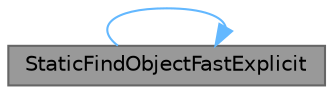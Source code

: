 digraph "StaticFindObjectFastExplicit"
{
 // INTERACTIVE_SVG=YES
 // LATEX_PDF_SIZE
  bgcolor="transparent";
  edge [fontname=Helvetica,fontsize=10,labelfontname=Helvetica,labelfontsize=10];
  node [fontname=Helvetica,fontsize=10,shape=box,height=0.2,width=0.4];
  rankdir="LR";
  Node1 [id="Node000001",label="StaticFindObjectFastExplicit",height=0.2,width=0.4,color="gray40", fillcolor="grey60", style="filled", fontcolor="black",tooltip="Variation of StaticFindObjectFast that uses explicit path."];
  Node1 -> Node1 [id="edge1_Node000001_Node000001",color="steelblue1",style="solid",tooltip=" "];
}
